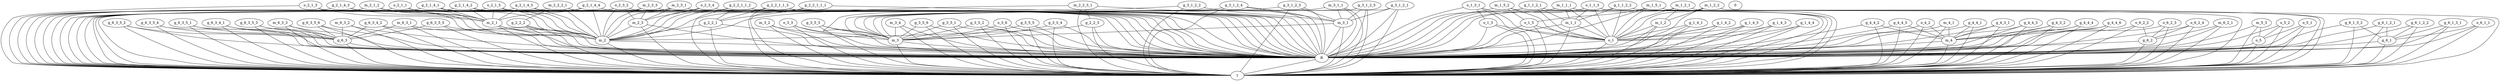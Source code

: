 graph G {
  g_6_1_2_2;
  g_6_2;
  g_6_3_5_2;
  g_2_1_4_1;
  g_3_1_2_2;
  g_6_3_5_4;
  m_3;
  g_6_3_5_1;
  g_2_1_4_2;
  o_2_1_5;
  g_2_2_2;
  m_2_2_2_1;
  o_1_3;
  o_2_3_2;
  g_3_5_3;
  g_1_4_5;
  g_1_1_2_1;
  m_2_1_2;
  g_3_5_6;
  o_2_1_3;
  g_4_4_4;
  g_2_1_4_5;
  g_1_4_4;
  m_2_3;
  g_2_2_1;
  g_4_4_6;
  m_2;
  g_1_4_1;
  g_3_5_2;
  g_2_2_1_1_2;
  o_6_2_4;
  g_4_4_2;
  o_1;
  g_4_4_5;
  m_2_3_3;
  o_6_2_2;
  g_2_1_4_3;
  m_2_3_1;
  g_1_1_2_2;
  o_6_2_3;
  g_6_3_4_1;
  0;
  m_2_1;
  m_1_2_2;
  m_1_1_1;
  g_3_5_1;
  m_1_5_1;
  m_5_3;
  g_6_1_2_1;
  o_1_5;
  g_2_1_4_4;
  g_3_1_2_4;
  g_6_3_5_3;
  m_6_2_1;
  m_6_3_3;
  g_6_3_5_6;
  m_6_3_2;
  g_2_2_1_1_3;
  o_4_2;
  o_3_6;
  g_3_5_4;
  g_3_1_2_3;
  m_1_2;
  o_1_1_3;
  1;
  m_3_2;
  g_3_5_5;
  o_5;
  m_2_2_3_1;
  R;
  g_6_3_4_2;
  m_3_1_1;
  o_3_3;
  m_1_5_2;
  g_1_4_2;
  m_4_1;
  m_6_3_1;
  g_6_1;
  g_3_1_2_5;
  g_4_4_1;
  m_1_2_1;
  m_3_4;
  g_4_3_1;
  g_6_3_5_5;
  m_3_1;
  g_4_4_3;
  g_3_1_2_1;
  g_6_1_3_1;
  g_2_2_3;
  o_2_1_1;
  o_5_2;
  m_1_1;
  g_6_3;
  o_5_1;
  m_4;
  g_6_1_3_2;
  o_6_1_1;
  g_1_4_3;
  g_2_2_1_1_1;
  o_2_3_4;
  g_4_3_2;
  o_1_3_1;
  m_2_1 -- m_2;
  m_6_3_3 -- g_6_3;
  m_2_3_3 -- m_2_3;
  g_4_4_5 -- m_4;
  g_6_1_2_2 -- g_6_1;
  g_4_4_3 -- m_4;
  m_3_1_1 -- m_3_1;
  m_6_3_2 -- g_6_3;
  m_3_4 -- m_3;
  m_1_5_2 -- o_1_5;
  o_5_2 -- o_5;
  o_6_1_1 -- g_6_1;
  g_1_1_2_1 -- m_1_1;
  g_3_5_4 -- m_3;
  o_3_3 -- m_3;
  g_6_1_3_2 -- g_6_1;
  o_1_1_3 -- m_1_1;
  g_6_1_3_1 -- g_6_1;
  g_2_2_1_1_1 -- g_2_2_1;
  g_1_1_2_2 -- m_1_1;
  g_6_3 -- R;
  m_6_2_1 -- g_6_2;
  g_6_3_5_6 -- g_6_3;
  m_4_1 -- m_4;
  g_4_4_6 -- m_4;
  m_2_3_1 -- m_2_3;
  o_2_1_1 -- m_2_1;
  g_6_3_4_2 -- g_6_3;
  g_2_2_1 -- m_2;
  o_6_2_4 -- g_6_2;
  g_6_3_5_3 -- g_6_3;
  g_6_3_5_1 -- g_6_3;
  o_2_3_2 -- m_2_3;
  g_6_3_5_4 -- g_6_3;
  g_1_4_3 -- o_1;
  g_4_3_2 -- m_4;
  g_3_1_2_1 -- m_3_1;
  g_2_1_4_1 -- m_2_1;
  g_2_2_1_1_2 -- g_2_2_1;
  o_1_3 -- o_1;
  g_3_5_1 -- m_3;
  g_3_1_2_3 -- m_3_1;
  g_2_1_4_2 -- m_2_1;
  m_1_2 -- o_1;
  o_2_1_5 -- m_2_1;
  m_1_1 -- o_1;
  m_1_5_1 -- o_1_5;
  g_2_2_3 -- m_2;
  g_6_3_5_5 -- g_6_3;
  o_2_3_4 -- m_2_3;
  m_2 -- R;
  g_3_5_3 -- m_3;
  m_1_2_1 -- m_1_2;
  m_5_3 -- o_5;
  R -- 1;
  m_3_1 -- m_3;
  g_6_2 -- R;
  g_4_4_4 -- m_4;
  g_1_4_2 -- o_1;
  g_4_4_2 -- m_4;
  g_3_1_2_4 -- m_3_1;
  g_6_1_2_1 -- g_6_1;
  m_1_1_1 -- m_1_1;
  g_2_1_4_4 -- m_2_1;
  o_1_3_1 -- o_1_3;
  m_2_3 -- m_2;
  o_6_2_2 -- g_6_2;
  g_6_3_4_1 -- g_6_3;
  o_5_1 -- o_5;
  g_2_2_1_1_3 -- g_2_2_1;
  g_3_1_2_2 -- m_3_1;
  g_2_2_2 -- m_2;
  m_2_2_3_1 -- g_2_2_3;
  o_1_5 -- o_1;
  g_1_4_1 -- o_1;
  g_6_3_5_2 -- g_6_3;
  g_2_1_4_5 -- m_2_1;
  g_6_1 -- R;
  g_3_5_5 -- m_3;
  g_2_1_4_3 -- m_2_1;
  o_5 -- R;
  m_1_2_2 -- m_1_2;
  g_4_3_1 -- m_4;
  m_2_2_2_1 -- g_2_2_2;
  o_2_1_3 -- m_2_1;
  m_4 -- R;
  g_1_4_5 -- o_1;
  o_3_6 -- m_3;
  g_4_4_1 -- m_4;
  o_6_2_3 -- g_6_2;
  m_2_1_2 -- m_2_1;
  m_3 -- R;
  o_4_2 -- m_4;
  m_3_2 -- m_3;
  m_6_3_1 -- g_6_3;
  g_1_4_4 -- o_1;
  g_3_5_6 -- m_3;
  g_3_1_2_5 -- m_3_1;
  o_1 -- R;
  g_3_5_2 -- m_3;
  g_6_1_2_2 -- R;
  g_6_2 -- 1;
  g_6_3_5_2 -- R;
  g_2_1_4_1 -- m_2;
  g_3_1_2_2 -- m_3;
  g_6_3_5_4 -- R;
  m_3 -- 1;
  g_6_3_5_1 -- R;
  g_2_1_4_2 -- m_2;
  o_2_1_5 -- m_2;
  g_2_2_2 -- R;
  m_2_2_2_1 -- R;
  m_2_2_2_1 -- m_2;
  o_1_3 -- R;
  o_2_3_2 -- m_2;
  g_3_5_3 -- R;
  g_3_5_3 -- 1;
  g_1_4_5 -- R;
  g_1_1_2_1 -- o_1;
  m_2_1_2 -- m_2;
  g_3_5_6 -- R;
  g_3_5_6 -- 1;
  o_2_1_3 -- m_2;
  g_4_4_4 -- R;
  g_2_1_4_5 -- m_2;
  g_1_4_4 -- R;
  m_2_3 -- R;
  g_2_2_1 -- R;
  g_4_4_6 -- R;
  m_2 -- 1;
  g_1_4_1 -- R;
  g_3_5_2 -- R;
  g_3_5_2 -- 1;
  g_2_2_1_1_2 -- R;
  g_2_2_1_1_2 -- m_2;
  o_6_2_4 -- R;
  o_6_2_4 -- 1;
  g_4_4_2 -- R;
  o_1 -- 1;
  g_4_4_5 -- R;
  m_2_3_3 -- R;
  m_2_3_3 -- m_2;
  o_6_2_2 -- R;
  o_6_2_2 -- 1;
  g_2_1_4_3 -- m_2;
  m_2_3_1 -- R;
  m_2_3_1 -- m_2;
  g_1_1_2_2 -- o_1;
  o_6_2_3 -- R;
  o_6_2_3 -- 1;
  g_6_3_4_1 -- R;
  m_2_1 -- R;
  m_2_1 -- 1;
  m_1_2_2 -- o_1;
  m_1_1_1 -- o_1;
  g_3_5_1 -- R;
  g_3_5_1 -- 1;
  m_1_5_1 -- o_1;
  m_5_3 -- R;
  g_6_1_2_1 -- R;
  o_1_5 -- R;
  o_1_5 -- 1;
  g_2_1_4_4 -- R;
  g_2_1_4_4 -- m_2;
  g_2_1_4_4 -- 1;
  g_3_1_2_4 -- m_3;
  g_6_3_5_3 -- R;
  m_6_2_1 -- R;
  m_6_2_1 -- 1;
  m_6_3_3 -- R;
  g_6_3_5_6 -- R;
  m_6_3_2 -- R;
  g_2_2_1_1_3 -- R;
  g_2_2_1_1_3 -- m_2;
  o_4_2 -- R;
  o_3_6 -- R;
  o_3_6 -- 1;
  g_3_5_4 -- R;
  g_3_5_4 -- 1;
  g_3_1_2_3 -- m_3;
  m_1_2 -- R;
  m_1_2 -- 1;
  o_1_1_3 -- o_1;
  m_3_2 -- R;
  m_3_2 -- 1;
  g_3_5_5 -- R;
  g_3_5_5 -- 1;
  o_5 -- 1;
  m_2_2_3_1 -- m_2;
  g_6_3_4_2 -- R;
  m_3_1_1 -- m_3;
  o_3_3 -- R;
  o_3_3 -- 1;
  m_1_5_2 -- R;
  m_1_5_2 -- o_1;
  m_1_5_2 -- 1;
  g_1_4_2 -- R;
  g_1_4_2 -- 1;
  m_4_1 -- R;
  m_6_3_1 -- R;
  g_6_1 -- 1;
  g_3_1_2_5 -- m_3;
  g_4_4_1 -- R;
  m_1_2_1 -- R;
  m_1_2_1 -- o_1;
  m_1_2_1 -- 1;
  m_3_4 -- R;
  m_3_4 -- 1;
  g_4_3_1 -- R;
  g_6_3_5_5 -- R;
  m_3_1 -- R;
  m_3_1 -- 1;
  g_4_4_3 -- R;
  g_3_1_2_1 -- R;
  g_3_1_2_1 -- 1;
  g_3_1_2_1 -- m_3;
  g_6_1_3_1 -- R;
  g_6_1_3_1 -- 1;
  g_2_2_3 -- R;
  g_2_2_3 -- 1;
  o_2_1_1 -- R;
  o_2_1_1 -- m_2;
  o_2_1_1 -- 1;
  o_5_2 -- R;
  o_5_2 -- 1;
  m_1_1 -- R;
  m_1_1 -- 1;
  g_6_3 -- 1;
  o_5_1 -- R;
  o_5_1 -- 1;
  m_4 -- 1;
  g_6_1_3_2 -- R;
  g_6_1_3_2 -- 1;
  o_6_1_1 -- R;
  o_6_1_1 -- 1;
  g_1_4_3 -- R;
  g_1_4_3 -- 1;
  g_2_2_1_1_1 -- R;
  g_2_2_1_1_1 -- m_2;
  o_2_3_4 -- R;
  o_2_3_4 -- m_2;
  g_4_3_2 -- R;
  g_4_3_2 -- 1;
  o_1_3_1 -- R;
  o_1_3_1 -- o_1;
  g_6_1_2_2 -- 1;
  g_6_3_5_2 -- 1;
  g_2_1_4_1 -- R;
  g_2_1_4_1 -- 1;
  g_3_1_2_2 -- R;
  g_3_1_2_2 -- 1;
  g_6_3_5_4 -- 1;
  g_6_3_5_1 -- 1;
  g_2_1_4_2 -- R;
  g_2_1_4_2 -- 1;
  o_2_1_5 -- R;
  o_2_1_5 -- 1;
  g_2_2_2 -- 1;
  m_2_2_2_1 -- 1;
  o_1_3 -- 1;
  o_2_3_2 -- R;
  o_2_3_2 -- 1;
  g_1_4_5 -- 1;
  g_1_1_2_1 -- R;
  g_1_1_2_1 -- 1;
  m_2_1_2 -- R;
  m_2_1_2 -- 1;
  o_2_1_3 -- R;
  o_2_1_3 -- 1;
  g_4_4_4 -- 1;
  g_2_1_4_5 -- R;
  g_2_1_4_5 -- 1;
  g_1_4_4 -- 1;
  m_2_3 -- 1;
  g_2_2_1 -- 1;
  g_4_4_6 -- 1;
  g_1_4_1 -- 1;
  g_2_2_1_1_2 -- 1;
  g_4_4_2 -- 1;
  g_4_4_5 -- 1;
  m_2_3_3 -- 1;
  g_2_1_4_3 -- R;
  g_2_1_4_3 -- 1;
  m_2_3_1 -- 1;
  g_1_1_2_2 -- R;
  g_1_1_2_2 -- 1;
  g_6_3_4_1 -- 1;
  m_1_2_2 -- R;
  m_1_2_2 -- 1;
  m_1_1_1 -- R;
  m_1_1_1 -- 1;
  m_1_5_1 -- R;
  m_1_5_1 -- 1;
  m_5_3 -- 1;
  g_6_1_2_1 -- 1;
  g_3_1_2_4 -- R;
  g_3_1_2_4 -- 1;
  g_6_3_5_3 -- 1;
  m_6_3_3 -- 1;
  g_6_3_5_6 -- 1;
  m_6_3_2 -- 1;
  g_2_2_1_1_3 -- 1;
  o_4_2 -- 1;
  g_3_1_2_3 -- R;
  g_3_1_2_3 -- 1;
  o_1_1_3 -- R;
  o_1_1_3 -- 1;
  m_2_2_3_1 -- R;
  m_2_2_3_1 -- 1;
  g_6_3_4_2 -- 1;
  m_3_1_1 -- R;
  m_3_1_1 -- 1;
  m_4_1 -- 1;
  m_6_3_1 -- 1;
  g_3_1_2_5 -- R;
  g_3_1_2_5 -- 1;
  g_4_4_1 -- 1;
  g_4_3_1 -- 1;
  g_6_3_5_5 -- 1;
  g_4_4_3 -- 1;
  g_2_2_1_1_1 -- 1;
  o_2_3_4 -- 1;
  o_1_3_1 -- 1;
}
